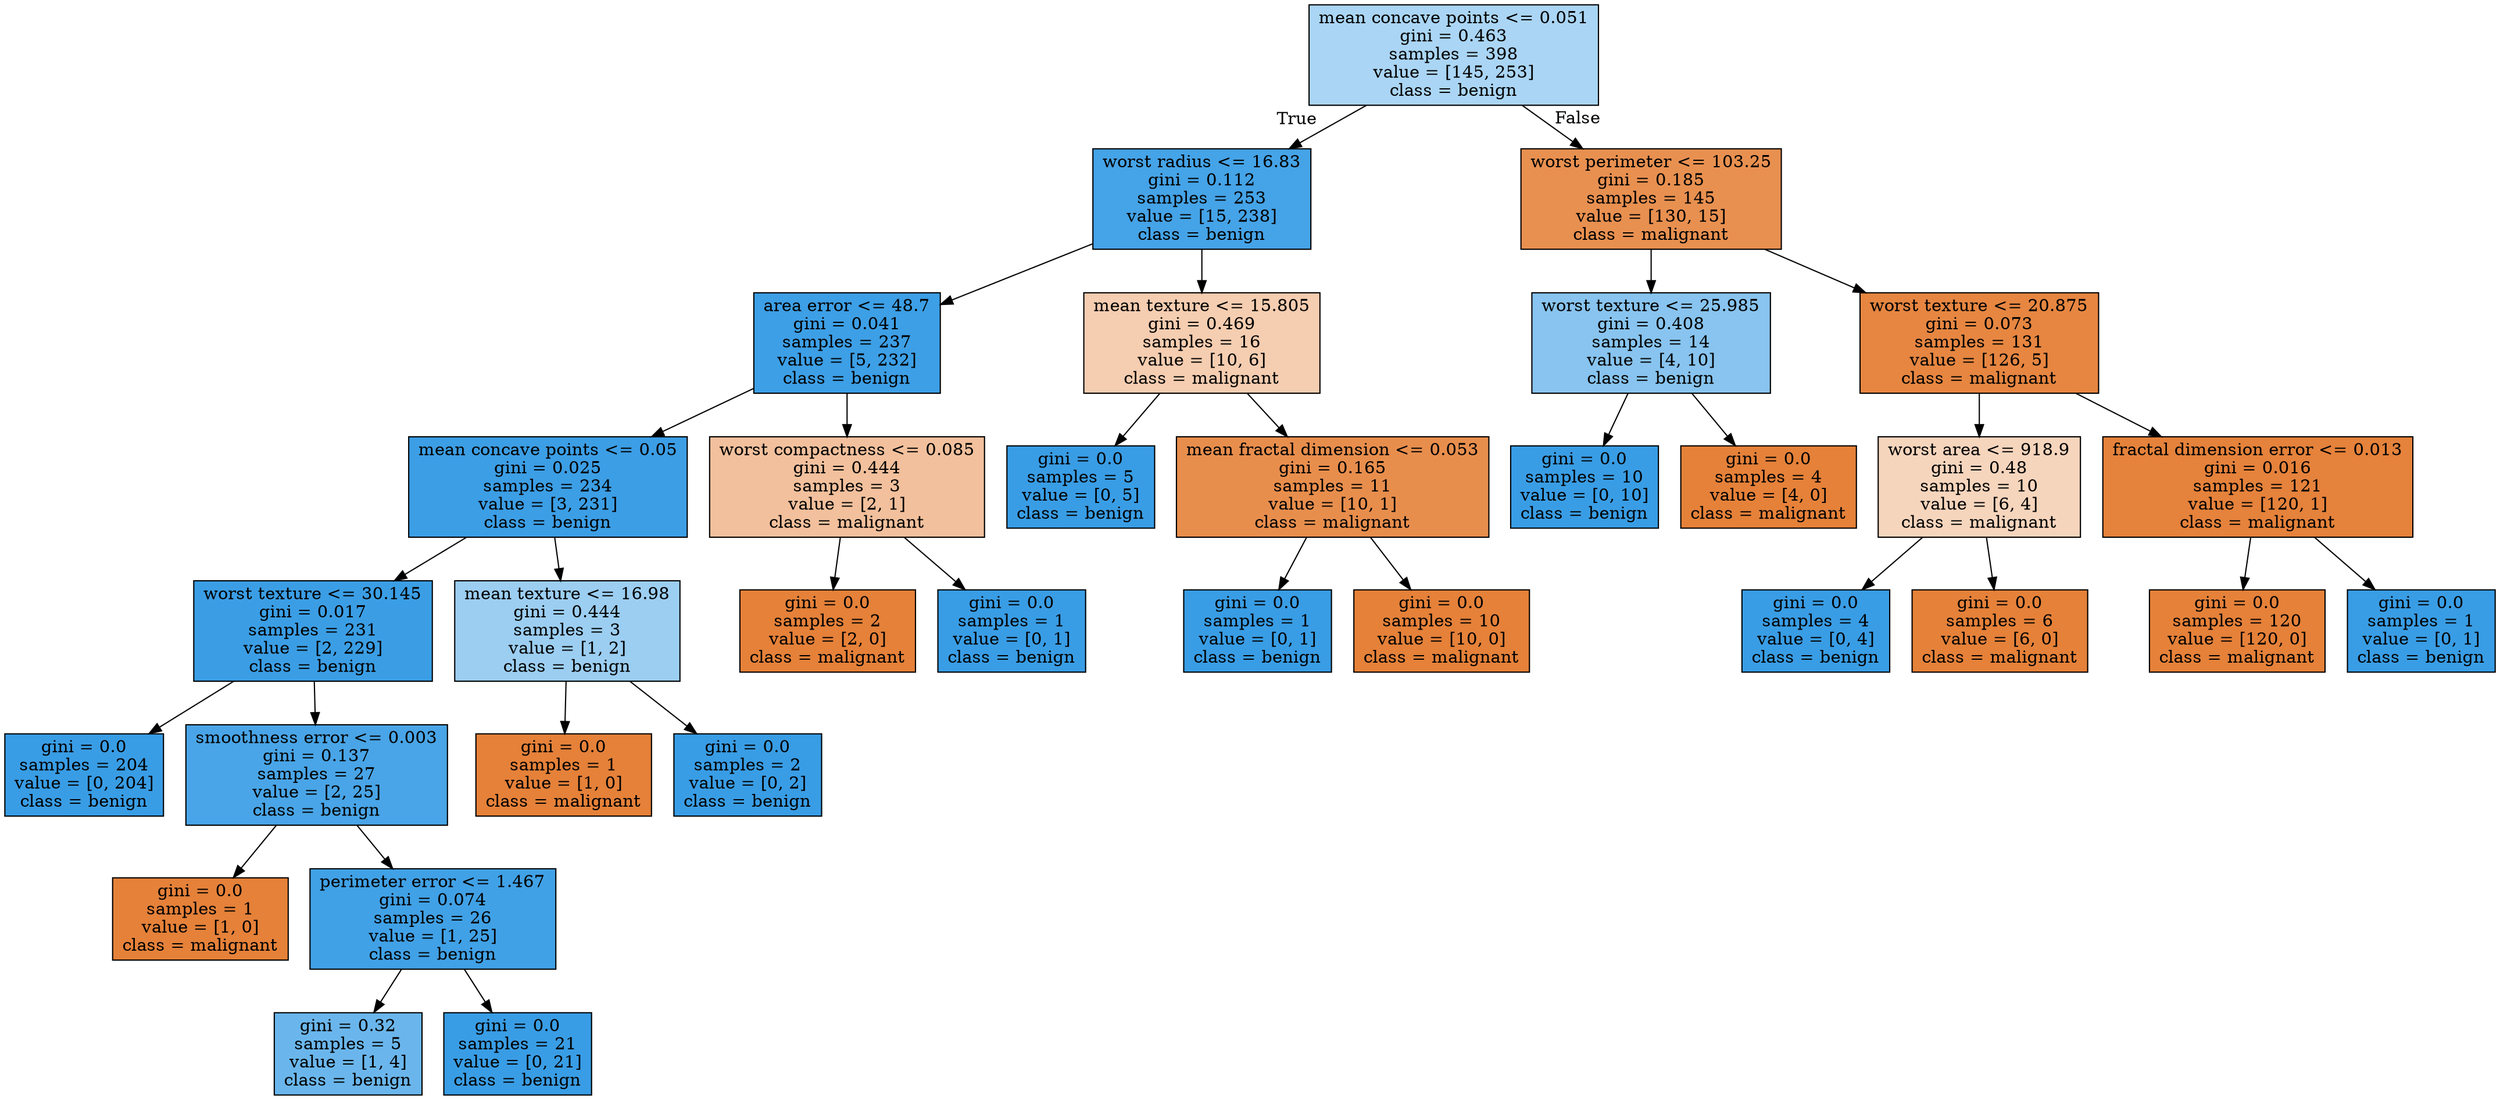 digraph Tree {
node [shape=box, style="filled", color="black"] ;
0 [label="mean concave points <= 0.051\ngini = 0.463\nsamples = 398\nvalue = [145, 253]\nclass = benign", fillcolor="#aad5f4"] ;
1 [label="worst radius <= 16.83\ngini = 0.112\nsamples = 253\nvalue = [15, 238]\nclass = benign", fillcolor="#45a3e7"] ;
0 -> 1 [labeldistance=2.5, labelangle=45, headlabel="True"] ;
2 [label="area error <= 48.7\ngini = 0.041\nsamples = 237\nvalue = [5, 232]\nclass = benign", fillcolor="#3d9fe6"] ;
1 -> 2 ;
3 [label="mean concave points <= 0.05\ngini = 0.025\nsamples = 234\nvalue = [3, 231]\nclass = benign", fillcolor="#3c9ee5"] ;
2 -> 3 ;
4 [label="worst texture <= 30.145\ngini = 0.017\nsamples = 231\nvalue = [2, 229]\nclass = benign", fillcolor="#3b9ee5"] ;
3 -> 4 ;
5 [label="gini = 0.0\nsamples = 204\nvalue = [0, 204]\nclass = benign", fillcolor="#399de5"] ;
4 -> 5 ;
6 [label="smoothness error <= 0.003\ngini = 0.137\nsamples = 27\nvalue = [2, 25]\nclass = benign", fillcolor="#49a5e7"] ;
4 -> 6 ;
7 [label="gini = 0.0\nsamples = 1\nvalue = [1, 0]\nclass = malignant", fillcolor="#e58139"] ;
6 -> 7 ;
8 [label="perimeter error <= 1.467\ngini = 0.074\nsamples = 26\nvalue = [1, 25]\nclass = benign", fillcolor="#41a1e6"] ;
6 -> 8 ;
9 [label="gini = 0.32\nsamples = 5\nvalue = [1, 4]\nclass = benign", fillcolor="#6ab6ec"] ;
8 -> 9 ;
10 [label="gini = 0.0\nsamples = 21\nvalue = [0, 21]\nclass = benign", fillcolor="#399de5"] ;
8 -> 10 ;
11 [label="mean texture <= 16.98\ngini = 0.444\nsamples = 3\nvalue = [1, 2]\nclass = benign", fillcolor="#9ccef2"] ;
3 -> 11 ;
12 [label="gini = 0.0\nsamples = 1\nvalue = [1, 0]\nclass = malignant", fillcolor="#e58139"] ;
11 -> 12 ;
13 [label="gini = 0.0\nsamples = 2\nvalue = [0, 2]\nclass = benign", fillcolor="#399de5"] ;
11 -> 13 ;
14 [label="worst compactness <= 0.085\ngini = 0.444\nsamples = 3\nvalue = [2, 1]\nclass = malignant", fillcolor="#f2c09c"] ;
2 -> 14 ;
15 [label="gini = 0.0\nsamples = 2\nvalue = [2, 0]\nclass = malignant", fillcolor="#e58139"] ;
14 -> 15 ;
16 [label="gini = 0.0\nsamples = 1\nvalue = [0, 1]\nclass = benign", fillcolor="#399de5"] ;
14 -> 16 ;
17 [label="mean texture <= 15.805\ngini = 0.469\nsamples = 16\nvalue = [10, 6]\nclass = malignant", fillcolor="#f5cdb0"] ;
1 -> 17 ;
18 [label="gini = 0.0\nsamples = 5\nvalue = [0, 5]\nclass = benign", fillcolor="#399de5"] ;
17 -> 18 ;
19 [label="mean fractal dimension <= 0.053\ngini = 0.165\nsamples = 11\nvalue = [10, 1]\nclass = malignant", fillcolor="#e88e4d"] ;
17 -> 19 ;
20 [label="gini = 0.0\nsamples = 1\nvalue = [0, 1]\nclass = benign", fillcolor="#399de5"] ;
19 -> 20 ;
21 [label="gini = 0.0\nsamples = 10\nvalue = [10, 0]\nclass = malignant", fillcolor="#e58139"] ;
19 -> 21 ;
22 [label="worst perimeter <= 103.25\ngini = 0.185\nsamples = 145\nvalue = [130, 15]\nclass = malignant", fillcolor="#e89050"] ;
0 -> 22 [labeldistance=2.5, labelangle=-45, headlabel="False"] ;
23 [label="worst texture <= 25.985\ngini = 0.408\nsamples = 14\nvalue = [4, 10]\nclass = benign", fillcolor="#88c4ef"] ;
22 -> 23 ;
24 [label="gini = 0.0\nsamples = 10\nvalue = [0, 10]\nclass = benign", fillcolor="#399de5"] ;
23 -> 24 ;
25 [label="gini = 0.0\nsamples = 4\nvalue = [4, 0]\nclass = malignant", fillcolor="#e58139"] ;
23 -> 25 ;
26 [label="worst texture <= 20.875\ngini = 0.073\nsamples = 131\nvalue = [126, 5]\nclass = malignant", fillcolor="#e68641"] ;
22 -> 26 ;
27 [label="worst area <= 918.9\ngini = 0.48\nsamples = 10\nvalue = [6, 4]\nclass = malignant", fillcolor="#f6d5bd"] ;
26 -> 27 ;
28 [label="gini = 0.0\nsamples = 4\nvalue = [0, 4]\nclass = benign", fillcolor="#399de5"] ;
27 -> 28 ;
29 [label="gini = 0.0\nsamples = 6\nvalue = [6, 0]\nclass = malignant", fillcolor="#e58139"] ;
27 -> 29 ;
30 [label="fractal dimension error <= 0.013\ngini = 0.016\nsamples = 121\nvalue = [120, 1]\nclass = malignant", fillcolor="#e5823b"] ;
26 -> 30 ;
31 [label="gini = 0.0\nsamples = 120\nvalue = [120, 0]\nclass = malignant", fillcolor="#e58139"] ;
30 -> 31 ;
32 [label="gini = 0.0\nsamples = 1\nvalue = [0, 1]\nclass = benign", fillcolor="#399de5"] ;
30 -> 32 ;
}